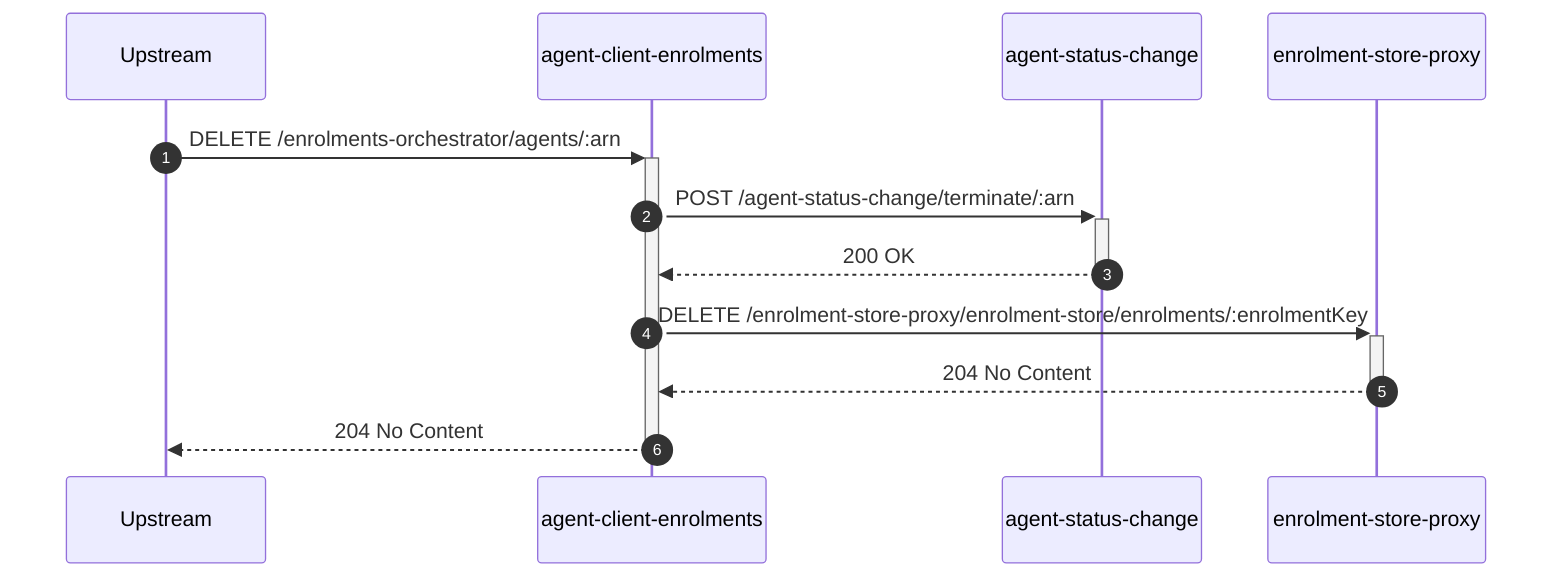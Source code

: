 sequenceDiagram
    autonumber
    participant Upstream
    participant agent-client-enrolments
    participant agent-status-change
    participant enrolment-store-proxy

    Upstream->>+agent-client-enrolments: DELETE /enrolments-orchestrator/agents/:arn
    agent-client-enrolments->>+agent-status-change: POST /agent-status-change/terminate/:arn
    agent-status-change-->>-agent-client-enrolments: 200 OK
    agent-client-enrolments->>+enrolment-store-proxy: DELETE /enrolment-store-proxy/enrolment-store/enrolments/:enrolmentKey
    enrolment-store-proxy-->>-agent-client-enrolments: 204 No Content
    agent-client-enrolments-->>-Upstream: 204 No Content